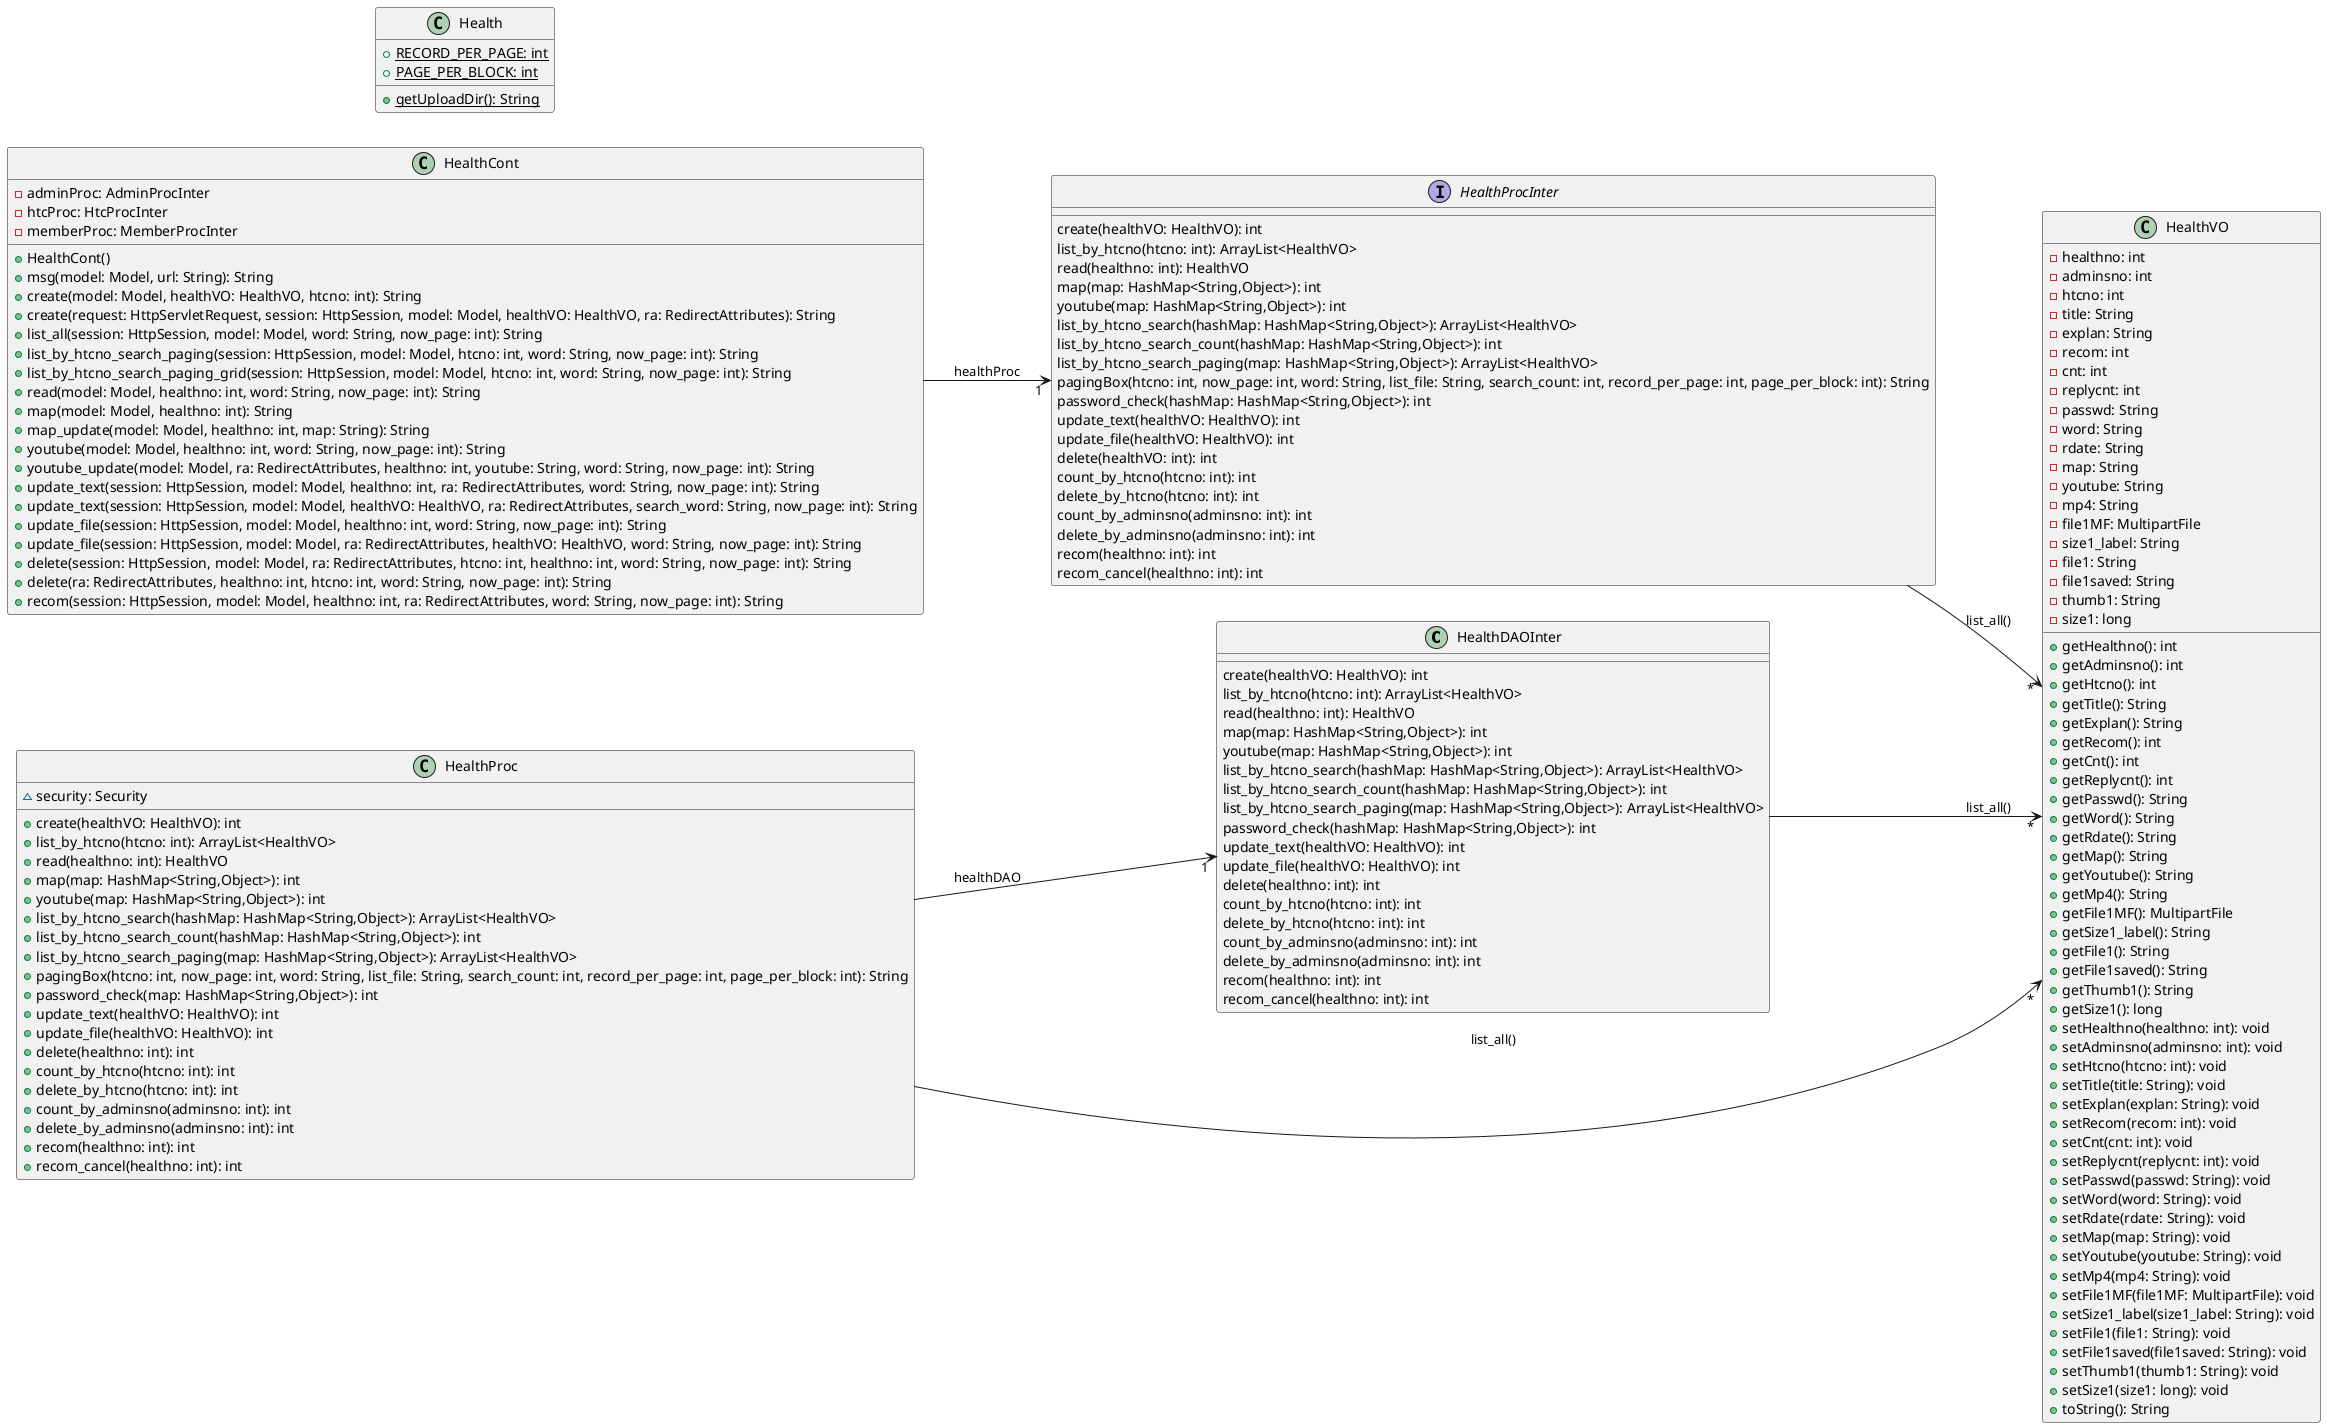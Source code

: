 
@startuml
left to right direction

interface HealthDAOInter [[java:dev.mvc.health.HealthDAOInter]] {
  create(healthVO: HealthVO): int
  list_by_htcno(htcno: int): ArrayList<HealthVO>
  read(healthno: int): HealthVO
  map(map: HashMap<String,Object>): int
  youtube(map: HashMap<String,Object>): int
  list_by_htcno_search(hashMap: HashMap<String,Object>): ArrayList<HealthVO>
  list_by_htcno_search_count(hashMap: HashMap<String,Object>): int
  list_by_htcno_search_paging(map: HashMap<String,Object>): ArrayList<HealthVO>
  password_check(hashMap: HashMap<String,Object>): int
  update_text(healthVO: HealthVO): int
  update_file(healthVO: HealthVO): int
  delete(healthno: int): int
  count_by_htcno(htcno: int): int
  delete_by_htcno(htcno: int): int
  count_by_adminsno(adminsno: int): int
  delete_by_adminsno(adminsno: int): int
  recom(healthno: int): int
  recom_cancel(healthno: int): int
}

class HealthVO {
}

HealthDAOInter --> "*" HealthVO : list_all()

class HealthCont [[java:dev.mvc.health.HealthCont]] {
  -adminProc: AdminProcInter
  -htcProc: HtcProcInter
  -memberProc: MemberProcInter
  +HealthCont()
  +msg(model: Model, url: String): String
  +create(model: Model, healthVO: HealthVO, htcno: int): String
  +create(request: HttpServletRequest, session: HttpSession, model: Model, healthVO: HealthVO, ra: RedirectAttributes): String
  +list_all(session: HttpSession, model: Model, word: String, now_page: int): String
  +list_by_htcno_search_paging(session: HttpSession, model: Model, htcno: int, word: String, now_page: int): String
  +list_by_htcno_search_paging_grid(session: HttpSession, model: Model, htcno: int, word: String, now_page: int): String
  +read(model: Model, healthno: int, word: String, now_page: int): String
  +map(model: Model, healthno: int): String
  +map_update(model: Model, healthno: int, map: String): String
  +youtube(model: Model, healthno: int, word: String, now_page: int): String
  +youtube_update(model: Model, ra: RedirectAttributes, healthno: int, youtube: String, word: String, now_page: int): String
  +update_text(session: HttpSession, model: Model, healthno: int, ra: RedirectAttributes, word: String, now_page: int): String
  +update_text(session: HttpSession, model: Model, healthVO: HealthVO, ra: RedirectAttributes, search_word: String, now_page: int): String
  +update_file(session: HttpSession, model: Model, healthno: int, word: String, now_page: int): String
  +update_file(session: HttpSession, model: Model, ra: RedirectAttributes, healthVO: HealthVO, word: String, now_page: int): String
  +delete(session: HttpSession, model: Model, ra: RedirectAttributes, htcno: int, healthno: int, word: String, now_page: int): String
  +delete(ra: RedirectAttributes, healthno: int, htcno: int, word: String, now_page: int): String
  +recom(session: HttpSession, model: Model, healthno: int, ra: RedirectAttributes, word: String, now_page: int): String
}

class HealthProcInter {
}

HealthCont --> "1" HealthProcInter : healthProc

interface HealthProcInter [[java:dev.mvc.health.HealthProcInter]] {
  create(healthVO: HealthVO): int
  list_by_htcno(htcno: int): ArrayList<HealthVO>
  read(healthno: int): HealthVO
  map(map: HashMap<String,Object>): int
  youtube(map: HashMap<String,Object>): int
  list_by_htcno_search(hashMap: HashMap<String,Object>): ArrayList<HealthVO>
  list_by_htcno_search_count(hashMap: HashMap<String,Object>): int
  list_by_htcno_search_paging(map: HashMap<String,Object>): ArrayList<HealthVO>
  pagingBox(htcno: int, now_page: int, word: String, list_file: String, search_count: int, record_per_page: int, page_per_block: int): String
  password_check(hashMap: HashMap<String,Object>): int
  update_text(healthVO: HealthVO): int
  update_file(healthVO: HealthVO): int
  delete(healthVO: int): int
  count_by_htcno(htcno: int): int
  delete_by_htcno(htcno: int): int
  count_by_adminsno(adminsno: int): int
  delete_by_adminsno(adminsno: int): int
  recom(healthno: int): int
  recom_cancel(healthno: int): int
}

class HealthVO {
}

HealthProcInter --> "*" HealthVO : list_all()

class HealthVO [[java:dev.mvc.health.HealthVO]] {
  -healthno: int
  -adminsno: int
  -htcno: int
  -title: String
  -explan: String
  -recom: int
  -cnt: int
  -replycnt: int
  -passwd: String
  -word: String
  -rdate: String
  -map: String
  -youtube: String
  -mp4: String
  -file1MF: MultipartFile
  -size1_label: String
  -file1: String
  -file1saved: String
  -thumb1: String
  -size1: long
  +getHealthno(): int
  +getAdminsno(): int
  +getHtcno(): int
  +getTitle(): String
  +getExplan(): String
  +getRecom(): int
  +getCnt(): int
  +getReplycnt(): int
  +getPasswd(): String
  +getWord(): String
  +getRdate(): String
  +getMap(): String
  +getYoutube(): String
  +getMp4(): String
  +getFile1MF(): MultipartFile
  +getSize1_label(): String
  +getFile1(): String
  +getFile1saved(): String
  +getThumb1(): String
  +getSize1(): long
  +setHealthno(healthno: int): void
  +setAdminsno(adminsno: int): void
  +setHtcno(htcno: int): void
  +setTitle(title: String): void
  +setExplan(explan: String): void
  +setRecom(recom: int): void
  +setCnt(cnt: int): void
  +setReplycnt(replycnt: int): void
  +setPasswd(passwd: String): void
  +setWord(word: String): void
  +setRdate(rdate: String): void
  +setMap(map: String): void
  +setYoutube(youtube: String): void
  +setMp4(mp4: String): void
  +setFile1MF(file1MF: MultipartFile): void
  +setSize1_label(size1_label: String): void
  +setFile1(file1: String): void
  +setFile1saved(file1saved: String): void
  +setThumb1(thumb1: String): void
  +setSize1(size1: long): void
  +toString(): String
}

class HealthProc [[java:dev.mvc.health.HealthProc]] {
  ~security: Security
  +create(healthVO: HealthVO): int
  +list_by_htcno(htcno: int): ArrayList<HealthVO>
  +read(healthno: int): HealthVO
  +map(map: HashMap<String,Object>): int
  +youtube(map: HashMap<String,Object>): int
  +list_by_htcno_search(hashMap: HashMap<String,Object>): ArrayList<HealthVO>
  +list_by_htcno_search_count(hashMap: HashMap<String,Object>): int
  +list_by_htcno_search_paging(map: HashMap<String,Object>): ArrayList<HealthVO>
  +pagingBox(htcno: int, now_page: int, word: String, list_file: String, search_count: int, record_per_page: int, page_per_block: int): String
  +password_check(map: HashMap<String,Object>): int
  +update_text(healthVO: HealthVO): int
  +update_file(healthVO: HealthVO): int
  +delete(healthno: int): int
  +count_by_htcno(htcno: int): int
  +delete_by_htcno(htcno: int): int
  +count_by_adminsno(adminsno: int): int
  +delete_by_adminsno(adminsno: int): int
  +recom(healthno: int): int
  +recom_cancel(healthno: int): int
}

class HealthDAOInter {
}

HealthProc --> "1" HealthDAOInter : healthDAO

class HealthVO {
}

HealthProc --> "*" HealthVO : list_all()

class Health [[java:dev.mvc.health.Health]] {
  +{static} RECORD_PER_PAGE: int
  +{static} PAGE_PER_BLOCK: int
  +{static} getUploadDir(): String
}
@enduml